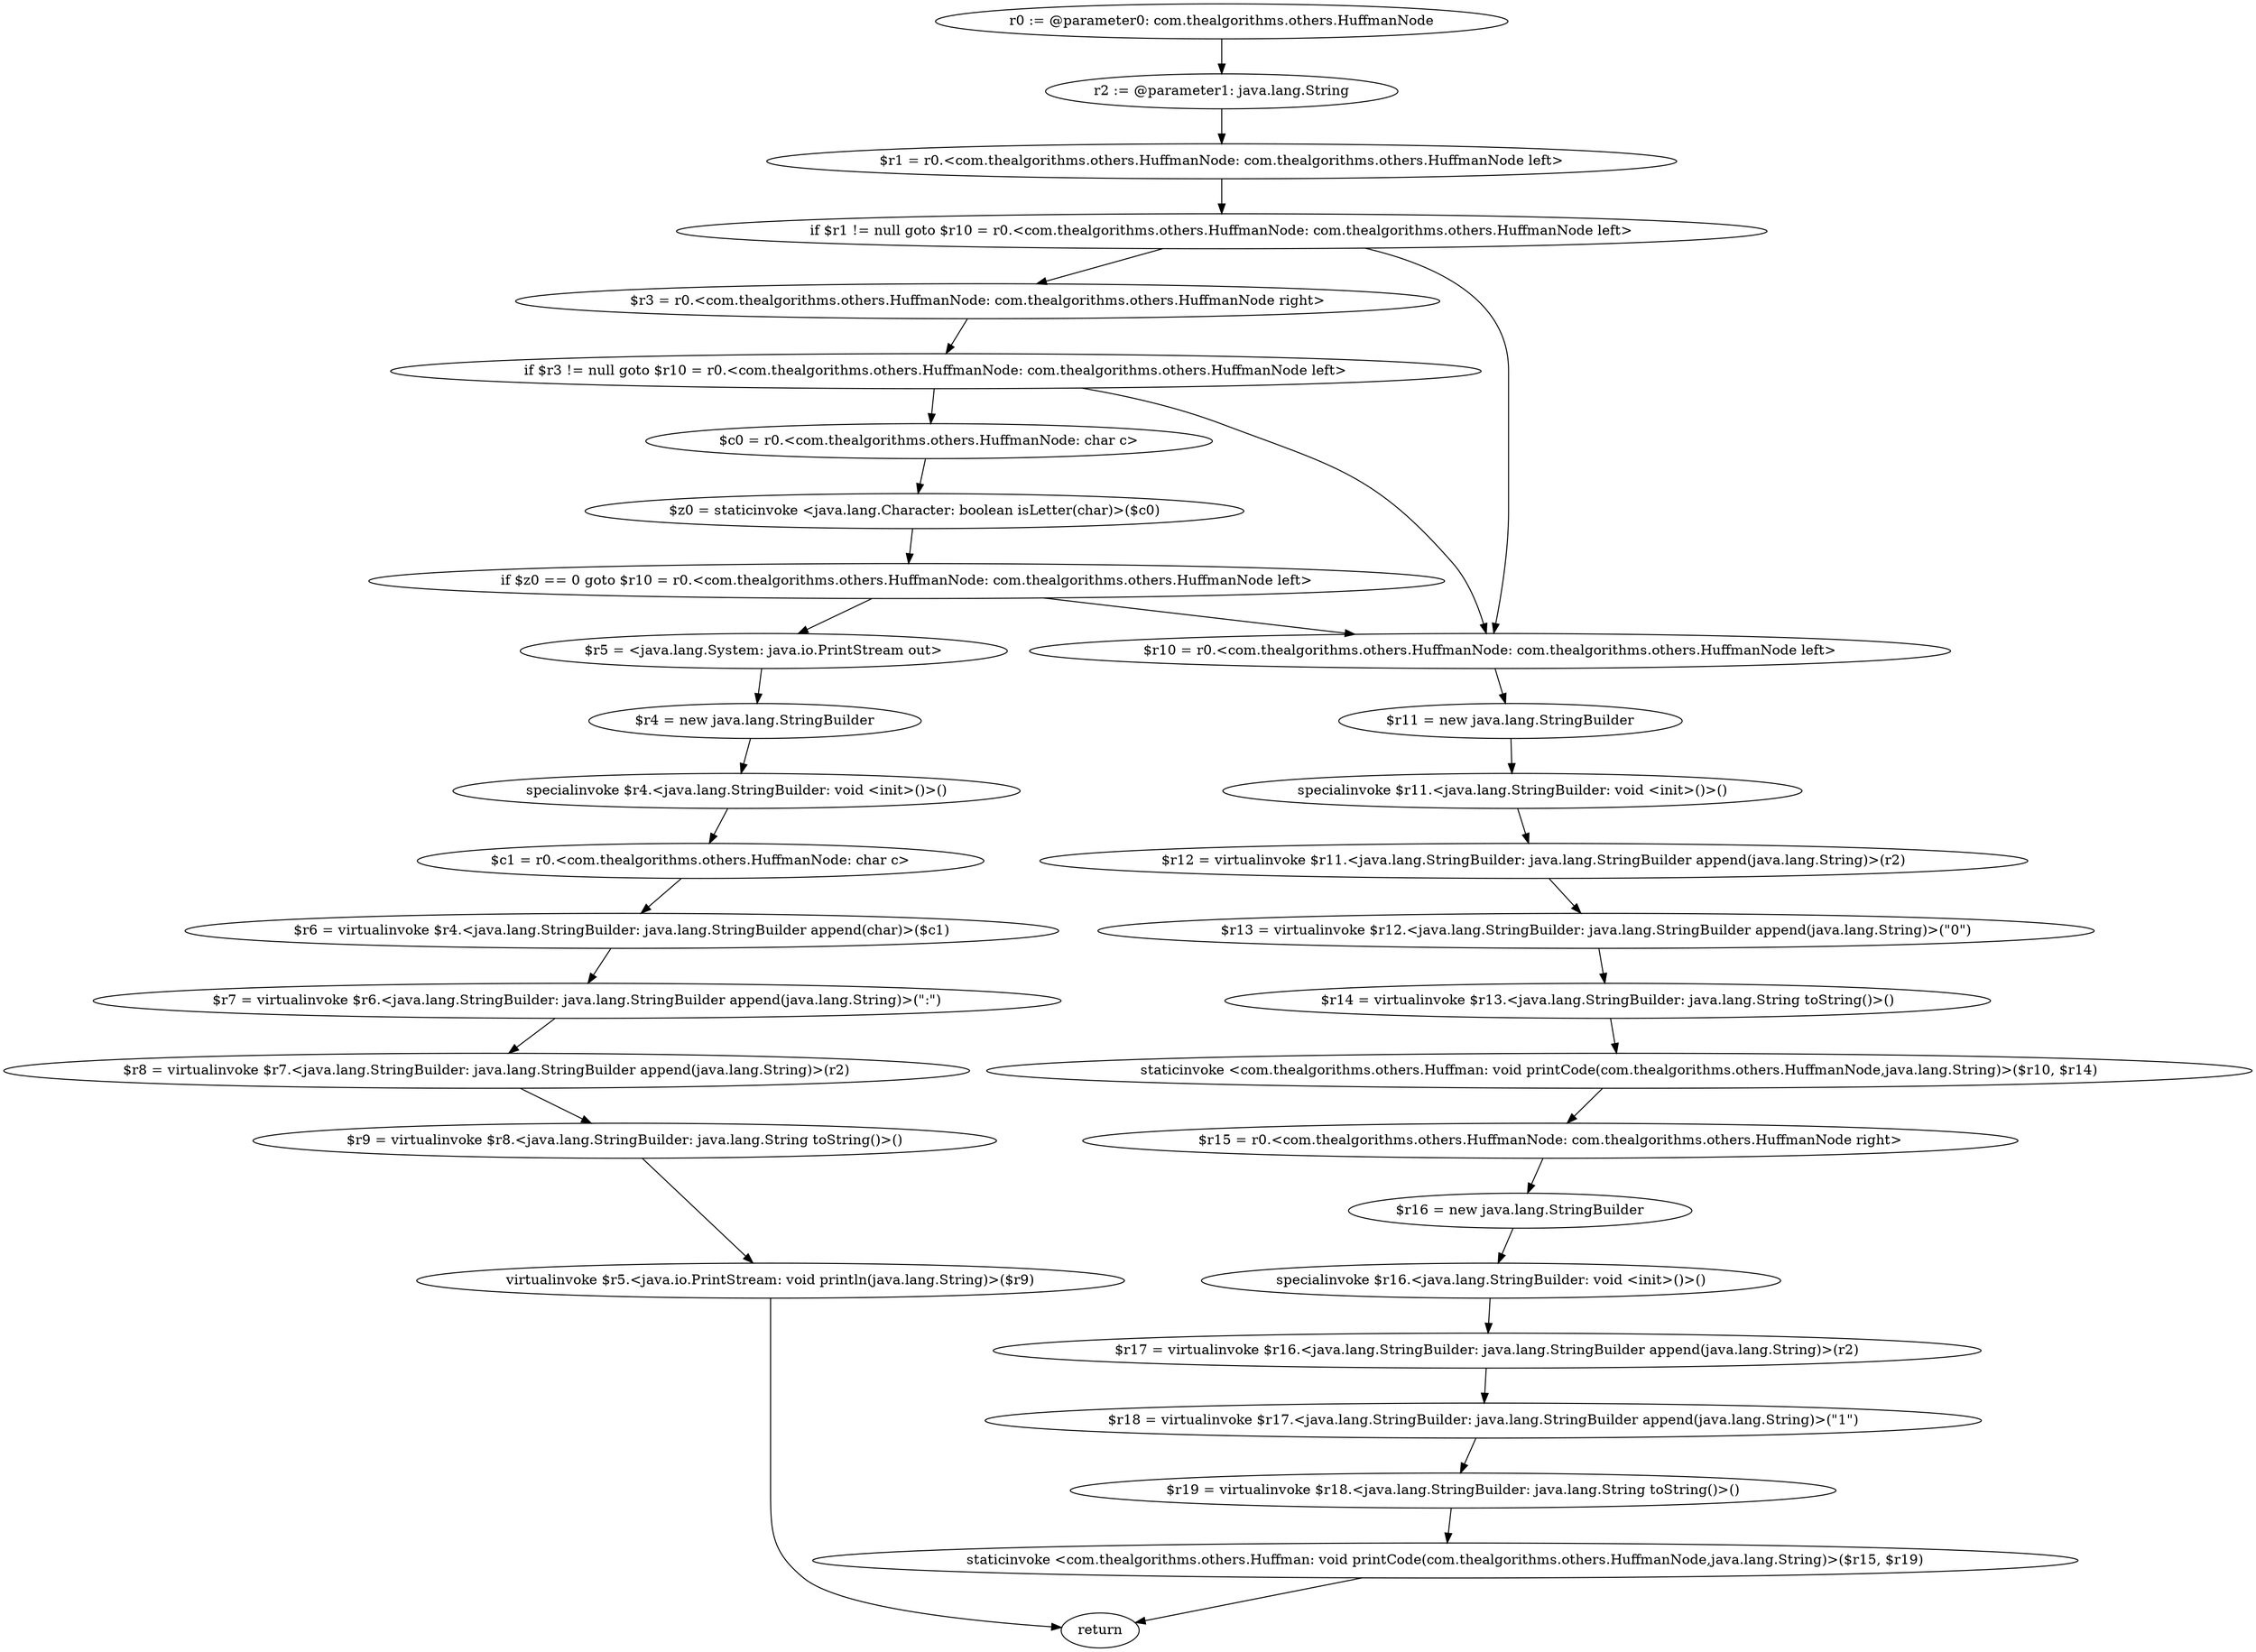 digraph "unitGraph" {
    "r0 := @parameter0: com.thealgorithms.others.HuffmanNode"
    "r2 := @parameter1: java.lang.String"
    "$r1 = r0.<com.thealgorithms.others.HuffmanNode: com.thealgorithms.others.HuffmanNode left>"
    "if $r1 != null goto $r10 = r0.<com.thealgorithms.others.HuffmanNode: com.thealgorithms.others.HuffmanNode left>"
    "$r3 = r0.<com.thealgorithms.others.HuffmanNode: com.thealgorithms.others.HuffmanNode right>"
    "if $r3 != null goto $r10 = r0.<com.thealgorithms.others.HuffmanNode: com.thealgorithms.others.HuffmanNode left>"
    "$c0 = r0.<com.thealgorithms.others.HuffmanNode: char c>"
    "$z0 = staticinvoke <java.lang.Character: boolean isLetter(char)>($c0)"
    "if $z0 == 0 goto $r10 = r0.<com.thealgorithms.others.HuffmanNode: com.thealgorithms.others.HuffmanNode left>"
    "$r5 = <java.lang.System: java.io.PrintStream out>"
    "$r4 = new java.lang.StringBuilder"
    "specialinvoke $r4.<java.lang.StringBuilder: void <init>()>()"
    "$c1 = r0.<com.thealgorithms.others.HuffmanNode: char c>"
    "$r6 = virtualinvoke $r4.<java.lang.StringBuilder: java.lang.StringBuilder append(char)>($c1)"
    "$r7 = virtualinvoke $r6.<java.lang.StringBuilder: java.lang.StringBuilder append(java.lang.String)>(\":\")"
    "$r8 = virtualinvoke $r7.<java.lang.StringBuilder: java.lang.StringBuilder append(java.lang.String)>(r2)"
    "$r9 = virtualinvoke $r8.<java.lang.StringBuilder: java.lang.String toString()>()"
    "virtualinvoke $r5.<java.io.PrintStream: void println(java.lang.String)>($r9)"
    "return"
    "$r10 = r0.<com.thealgorithms.others.HuffmanNode: com.thealgorithms.others.HuffmanNode left>"
    "$r11 = new java.lang.StringBuilder"
    "specialinvoke $r11.<java.lang.StringBuilder: void <init>()>()"
    "$r12 = virtualinvoke $r11.<java.lang.StringBuilder: java.lang.StringBuilder append(java.lang.String)>(r2)"
    "$r13 = virtualinvoke $r12.<java.lang.StringBuilder: java.lang.StringBuilder append(java.lang.String)>(\"0\")"
    "$r14 = virtualinvoke $r13.<java.lang.StringBuilder: java.lang.String toString()>()"
    "staticinvoke <com.thealgorithms.others.Huffman: void printCode(com.thealgorithms.others.HuffmanNode,java.lang.String)>($r10, $r14)"
    "$r15 = r0.<com.thealgorithms.others.HuffmanNode: com.thealgorithms.others.HuffmanNode right>"
    "$r16 = new java.lang.StringBuilder"
    "specialinvoke $r16.<java.lang.StringBuilder: void <init>()>()"
    "$r17 = virtualinvoke $r16.<java.lang.StringBuilder: java.lang.StringBuilder append(java.lang.String)>(r2)"
    "$r18 = virtualinvoke $r17.<java.lang.StringBuilder: java.lang.StringBuilder append(java.lang.String)>(\"1\")"
    "$r19 = virtualinvoke $r18.<java.lang.StringBuilder: java.lang.String toString()>()"
    "staticinvoke <com.thealgorithms.others.Huffman: void printCode(com.thealgorithms.others.HuffmanNode,java.lang.String)>($r15, $r19)"
    "r0 := @parameter0: com.thealgorithms.others.HuffmanNode"->"r2 := @parameter1: java.lang.String";
    "r2 := @parameter1: java.lang.String"->"$r1 = r0.<com.thealgorithms.others.HuffmanNode: com.thealgorithms.others.HuffmanNode left>";
    "$r1 = r0.<com.thealgorithms.others.HuffmanNode: com.thealgorithms.others.HuffmanNode left>"->"if $r1 != null goto $r10 = r0.<com.thealgorithms.others.HuffmanNode: com.thealgorithms.others.HuffmanNode left>";
    "if $r1 != null goto $r10 = r0.<com.thealgorithms.others.HuffmanNode: com.thealgorithms.others.HuffmanNode left>"->"$r3 = r0.<com.thealgorithms.others.HuffmanNode: com.thealgorithms.others.HuffmanNode right>";
    "if $r1 != null goto $r10 = r0.<com.thealgorithms.others.HuffmanNode: com.thealgorithms.others.HuffmanNode left>"->"$r10 = r0.<com.thealgorithms.others.HuffmanNode: com.thealgorithms.others.HuffmanNode left>";
    "$r3 = r0.<com.thealgorithms.others.HuffmanNode: com.thealgorithms.others.HuffmanNode right>"->"if $r3 != null goto $r10 = r0.<com.thealgorithms.others.HuffmanNode: com.thealgorithms.others.HuffmanNode left>";
    "if $r3 != null goto $r10 = r0.<com.thealgorithms.others.HuffmanNode: com.thealgorithms.others.HuffmanNode left>"->"$c0 = r0.<com.thealgorithms.others.HuffmanNode: char c>";
    "if $r3 != null goto $r10 = r0.<com.thealgorithms.others.HuffmanNode: com.thealgorithms.others.HuffmanNode left>"->"$r10 = r0.<com.thealgorithms.others.HuffmanNode: com.thealgorithms.others.HuffmanNode left>";
    "$c0 = r0.<com.thealgorithms.others.HuffmanNode: char c>"->"$z0 = staticinvoke <java.lang.Character: boolean isLetter(char)>($c0)";
    "$z0 = staticinvoke <java.lang.Character: boolean isLetter(char)>($c0)"->"if $z0 == 0 goto $r10 = r0.<com.thealgorithms.others.HuffmanNode: com.thealgorithms.others.HuffmanNode left>";
    "if $z0 == 0 goto $r10 = r0.<com.thealgorithms.others.HuffmanNode: com.thealgorithms.others.HuffmanNode left>"->"$r5 = <java.lang.System: java.io.PrintStream out>";
    "if $z0 == 0 goto $r10 = r0.<com.thealgorithms.others.HuffmanNode: com.thealgorithms.others.HuffmanNode left>"->"$r10 = r0.<com.thealgorithms.others.HuffmanNode: com.thealgorithms.others.HuffmanNode left>";
    "$r5 = <java.lang.System: java.io.PrintStream out>"->"$r4 = new java.lang.StringBuilder";
    "$r4 = new java.lang.StringBuilder"->"specialinvoke $r4.<java.lang.StringBuilder: void <init>()>()";
    "specialinvoke $r4.<java.lang.StringBuilder: void <init>()>()"->"$c1 = r0.<com.thealgorithms.others.HuffmanNode: char c>";
    "$c1 = r0.<com.thealgorithms.others.HuffmanNode: char c>"->"$r6 = virtualinvoke $r4.<java.lang.StringBuilder: java.lang.StringBuilder append(char)>($c1)";
    "$r6 = virtualinvoke $r4.<java.lang.StringBuilder: java.lang.StringBuilder append(char)>($c1)"->"$r7 = virtualinvoke $r6.<java.lang.StringBuilder: java.lang.StringBuilder append(java.lang.String)>(\":\")";
    "$r7 = virtualinvoke $r6.<java.lang.StringBuilder: java.lang.StringBuilder append(java.lang.String)>(\":\")"->"$r8 = virtualinvoke $r7.<java.lang.StringBuilder: java.lang.StringBuilder append(java.lang.String)>(r2)";
    "$r8 = virtualinvoke $r7.<java.lang.StringBuilder: java.lang.StringBuilder append(java.lang.String)>(r2)"->"$r9 = virtualinvoke $r8.<java.lang.StringBuilder: java.lang.String toString()>()";
    "$r9 = virtualinvoke $r8.<java.lang.StringBuilder: java.lang.String toString()>()"->"virtualinvoke $r5.<java.io.PrintStream: void println(java.lang.String)>($r9)";
    "virtualinvoke $r5.<java.io.PrintStream: void println(java.lang.String)>($r9)"->"return";
    "$r10 = r0.<com.thealgorithms.others.HuffmanNode: com.thealgorithms.others.HuffmanNode left>"->"$r11 = new java.lang.StringBuilder";
    "$r11 = new java.lang.StringBuilder"->"specialinvoke $r11.<java.lang.StringBuilder: void <init>()>()";
    "specialinvoke $r11.<java.lang.StringBuilder: void <init>()>()"->"$r12 = virtualinvoke $r11.<java.lang.StringBuilder: java.lang.StringBuilder append(java.lang.String)>(r2)";
    "$r12 = virtualinvoke $r11.<java.lang.StringBuilder: java.lang.StringBuilder append(java.lang.String)>(r2)"->"$r13 = virtualinvoke $r12.<java.lang.StringBuilder: java.lang.StringBuilder append(java.lang.String)>(\"0\")";
    "$r13 = virtualinvoke $r12.<java.lang.StringBuilder: java.lang.StringBuilder append(java.lang.String)>(\"0\")"->"$r14 = virtualinvoke $r13.<java.lang.StringBuilder: java.lang.String toString()>()";
    "$r14 = virtualinvoke $r13.<java.lang.StringBuilder: java.lang.String toString()>()"->"staticinvoke <com.thealgorithms.others.Huffman: void printCode(com.thealgorithms.others.HuffmanNode,java.lang.String)>($r10, $r14)";
    "staticinvoke <com.thealgorithms.others.Huffman: void printCode(com.thealgorithms.others.HuffmanNode,java.lang.String)>($r10, $r14)"->"$r15 = r0.<com.thealgorithms.others.HuffmanNode: com.thealgorithms.others.HuffmanNode right>";
    "$r15 = r0.<com.thealgorithms.others.HuffmanNode: com.thealgorithms.others.HuffmanNode right>"->"$r16 = new java.lang.StringBuilder";
    "$r16 = new java.lang.StringBuilder"->"specialinvoke $r16.<java.lang.StringBuilder: void <init>()>()";
    "specialinvoke $r16.<java.lang.StringBuilder: void <init>()>()"->"$r17 = virtualinvoke $r16.<java.lang.StringBuilder: java.lang.StringBuilder append(java.lang.String)>(r2)";
    "$r17 = virtualinvoke $r16.<java.lang.StringBuilder: java.lang.StringBuilder append(java.lang.String)>(r2)"->"$r18 = virtualinvoke $r17.<java.lang.StringBuilder: java.lang.StringBuilder append(java.lang.String)>(\"1\")";
    "$r18 = virtualinvoke $r17.<java.lang.StringBuilder: java.lang.StringBuilder append(java.lang.String)>(\"1\")"->"$r19 = virtualinvoke $r18.<java.lang.StringBuilder: java.lang.String toString()>()";
    "$r19 = virtualinvoke $r18.<java.lang.StringBuilder: java.lang.String toString()>()"->"staticinvoke <com.thealgorithms.others.Huffman: void printCode(com.thealgorithms.others.HuffmanNode,java.lang.String)>($r15, $r19)";
    "staticinvoke <com.thealgorithms.others.Huffman: void printCode(com.thealgorithms.others.HuffmanNode,java.lang.String)>($r15, $r19)"->"return";
}
